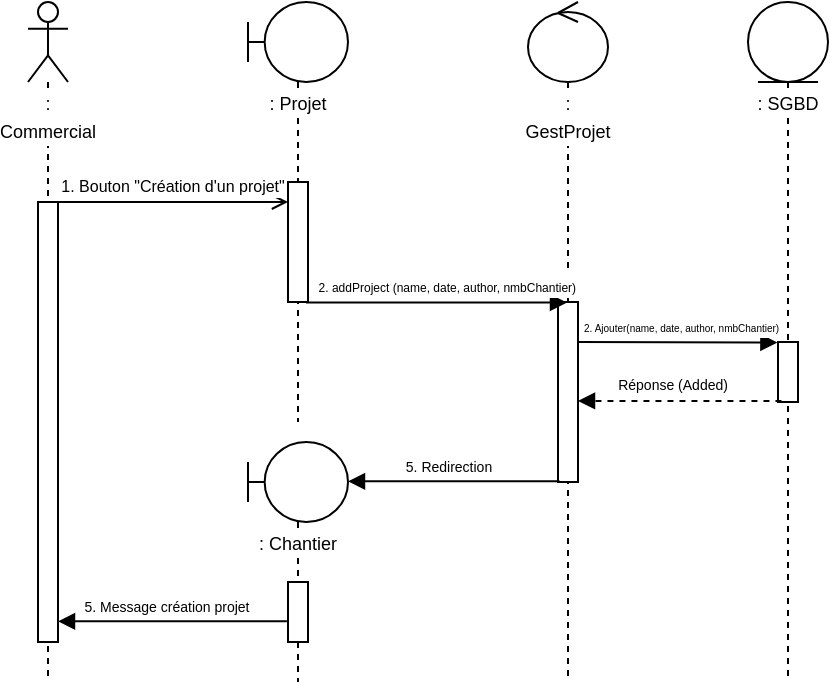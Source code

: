 <mxfile version="13.3.0"><diagram id="kFxqIiGfflVkpbwv2sRW" name="Page-1"><mxGraphModel dx="652" dy="365" grid="1" gridSize="10" guides="1" tooltips="1" connect="1" arrows="1" fold="1" page="1" pageScale="1" pageWidth="827" pageHeight="1169" math="0" shadow="0"><root><mxCell id="0"/><mxCell id="1" parent="0"/><mxCell id="erOvvMbqrTE1QlpRHogl-3" value="&lt;font style=&quot;font-size: 9px&quot;&gt;: Commercial&lt;/font&gt;" style="shape=umlLifeline;participant=umlActor;perimeter=lifelinePerimeter;whiteSpace=wrap;html=1;container=1;collapsible=0;recursiveResize=0;verticalAlign=top;spacingTop=36;labelBackgroundColor=#ffffff;outlineConnect=0;" vertex="1" parent="1"><mxGeometry x="180" y="170" width="20" height="340" as="geometry"/></mxCell><mxCell id="erOvvMbqrTE1QlpRHogl-8" value="" style="html=1;points=[];perimeter=orthogonalPerimeter;" vertex="1" parent="erOvvMbqrTE1QlpRHogl-3"><mxGeometry x="5" y="100" width="10" height="220" as="geometry"/></mxCell><mxCell id="erOvvMbqrTE1QlpRHogl-5" value="&lt;font style=&quot;font-size: 9px&quot;&gt;: Projet&lt;/font&gt;" style="shape=umlLifeline;participant=umlBoundary;perimeter=lifelinePerimeter;whiteSpace=wrap;html=1;container=1;collapsible=0;recursiveResize=0;verticalAlign=top;spacingTop=36;labelBackgroundColor=#ffffff;outlineConnect=0;" vertex="1" parent="1"><mxGeometry x="290" y="170" width="50" height="210" as="geometry"/></mxCell><mxCell id="erOvvMbqrTE1QlpRHogl-9" value="" style="html=1;points=[];perimeter=orthogonalPerimeter;" vertex="1" parent="erOvvMbqrTE1QlpRHogl-5"><mxGeometry x="20" y="90" width="10" height="60" as="geometry"/></mxCell><mxCell id="erOvvMbqrTE1QlpRHogl-10" value="&lt;font style=&quot;font-size: 8px&quot;&gt;1. Bouton &quot;Création d'un projet&quot;&lt;/font&gt;" style="html=1;verticalAlign=bottom;endArrow=open;exitX=0.8;exitY=0;exitDx=0;exitDy=0;exitPerimeter=0;endFill=0;" edge="1" parent="1" source="erOvvMbqrTE1QlpRHogl-8"><mxGeometry width="80" relative="1" as="geometry"><mxPoint x="200" y="270" as="sourcePoint"/><mxPoint x="310" y="270" as="targetPoint"/></mxGeometry></mxCell><mxCell id="erOvvMbqrTE1QlpRHogl-19" value="&lt;font style=&quot;font-size: 9px&quot;&gt;: GestProjet&lt;/font&gt;" style="shape=umlLifeline;participant=umlControl;perimeter=lifelinePerimeter;whiteSpace=wrap;html=1;container=1;collapsible=0;recursiveResize=0;verticalAlign=top;spacingTop=36;labelBackgroundColor=#ffffff;outlineConnect=0;" vertex="1" parent="1"><mxGeometry x="430" y="170" width="40" height="340" as="geometry"/></mxCell><mxCell id="erOvvMbqrTE1QlpRHogl-31" value="" style="html=1;points=[];perimeter=orthogonalPerimeter;" vertex="1" parent="erOvvMbqrTE1QlpRHogl-19"><mxGeometry x="15" y="150" width="10" height="90" as="geometry"/></mxCell><mxCell id="erOvvMbqrTE1QlpRHogl-33" value="&lt;font style=&quot;font-size: 6px&quot;&gt;2. addProject (name, date, author, nmbChantier)&amp;nbsp;&lt;/font&gt;" style="html=1;verticalAlign=bottom;endArrow=block;exitX=0.9;exitY=1.005;exitDx=0;exitDy=0;exitPerimeter=0;endFill=1;" edge="1" parent="1" source="erOvvMbqrTE1QlpRHogl-9" target="erOvvMbqrTE1QlpRHogl-19"><mxGeometry x="0.088" width="80" relative="1" as="geometry"><mxPoint x="313" y="380" as="sourcePoint"/><mxPoint x="446" y="327" as="targetPoint"/><mxPoint as="offset"/></mxGeometry></mxCell><mxCell id="erOvvMbqrTE1QlpRHogl-69" value="&lt;font style=&quot;font-size: 9px&quot;&gt;: SGBD&lt;/font&gt;" style="shape=umlLifeline;participant=umlEntity;perimeter=lifelinePerimeter;whiteSpace=wrap;html=1;container=1;collapsible=0;recursiveResize=0;verticalAlign=top;spacingTop=36;labelBackgroundColor=#ffffff;outlineConnect=0;" vertex="1" parent="1"><mxGeometry x="540" y="170" width="40" height="340" as="geometry"/></mxCell><mxCell id="erOvvMbqrTE1QlpRHogl-73" value="" style="html=1;points=[];perimeter=orthogonalPerimeter;" vertex="1" parent="erOvvMbqrTE1QlpRHogl-69"><mxGeometry x="15" y="170" width="10" height="30" as="geometry"/></mxCell><mxCell id="erOvvMbqrTE1QlpRHogl-70" value="&lt;font style=&quot;font-size: 5px&quot;&gt;2. Ajouter(name, date, author, nmbChantier)&amp;nbsp;&lt;/font&gt;" style="html=1;verticalAlign=bottom;endArrow=block;endFill=1;entryX=-0.03;entryY=0.01;entryDx=0;entryDy=0;entryPerimeter=0;" edge="1" parent="1" target="erOvvMbqrTE1QlpRHogl-73"><mxGeometry x="0.048" width="80" relative="1" as="geometry"><mxPoint x="455" y="340" as="sourcePoint"/><mxPoint x="560" y="330" as="targetPoint"/><mxPoint as="offset"/></mxGeometry></mxCell><mxCell id="erOvvMbqrTE1QlpRHogl-74" value="&lt;font style=&quot;font-size: 7px&quot;&gt;Réponse (Added)&amp;nbsp;&lt;/font&gt;" style="html=1;verticalAlign=bottom;endArrow=block;endFill=1;exitX=0.173;exitY=0.982;exitDx=0;exitDy=0;exitPerimeter=0;dashed=1;" edge="1" parent="1" source="erOvvMbqrTE1QlpRHogl-73" target="erOvvMbqrTE1QlpRHogl-31"><mxGeometry x="0.048" width="80" relative="1" as="geometry"><mxPoint x="460.0" y="364.8" as="sourcePoint"/><mxPoint x="559.78" y="365.06" as="targetPoint"/><mxPoint as="offset"/></mxGeometry></mxCell><mxCell id="erOvvMbqrTE1QlpRHogl-76" value="&lt;font style=&quot;font-size: 9px&quot;&gt;: Chantier&lt;/font&gt;" style="shape=umlLifeline;participant=umlBoundary;perimeter=lifelinePerimeter;whiteSpace=wrap;html=1;container=1;collapsible=0;recursiveResize=0;verticalAlign=top;spacingTop=36;labelBackgroundColor=#ffffff;outlineConnect=0;" vertex="1" parent="1"><mxGeometry x="290" y="390" width="50" height="120" as="geometry"/></mxCell><mxCell id="erOvvMbqrTE1QlpRHogl-79" value="&lt;font style=&quot;font-size: 7px&quot;&gt;5. Redirection&lt;/font&gt;" style="html=1;verticalAlign=bottom;endArrow=block;endFill=1;exitX=0.076;exitY=0.996;exitDx=0;exitDy=0;exitPerimeter=0;entryX=1;entryY=0.164;entryDx=0;entryDy=0;entryPerimeter=0;" edge="1" parent="1" source="erOvvMbqrTE1QlpRHogl-31" target="erOvvMbqrTE1QlpRHogl-76"><mxGeometry x="0.048" width="80" relative="1" as="geometry"><mxPoint x="566.73" y="379.46" as="sourcePoint"/><mxPoint x="465" y="379.46" as="targetPoint"/><mxPoint as="offset"/></mxGeometry></mxCell><mxCell id="erOvvMbqrTE1QlpRHogl-80" value="" style="html=1;points=[];perimeter=orthogonalPerimeter;" vertex="1" parent="1"><mxGeometry x="310" y="460" width="10" height="30" as="geometry"/></mxCell><mxCell id="erOvvMbqrTE1QlpRHogl-82" value="&lt;font style=&quot;font-size: 7px&quot;&gt;5. Message création projet&lt;/font&gt;" style="html=1;verticalAlign=bottom;endArrow=block;endFill=1;exitX=-0.056;exitY=0.656;exitDx=0;exitDy=0;exitPerimeter=0;" edge="1" parent="1" source="erOvvMbqrTE1QlpRHogl-80" target="erOvvMbqrTE1QlpRHogl-8"><mxGeometry x="0.048" width="80" relative="1" as="geometry"><mxPoint x="310.0" y="474.83" as="sourcePoint"/><mxPoint x="204.24" y="474.87" as="targetPoint"/><mxPoint as="offset"/></mxGeometry></mxCell></root></mxGraphModel></diagram></mxfile>
